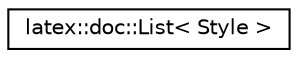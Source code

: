 digraph G
{
  edge [fontname="Helvetica",fontsize="10",labelfontname="Helvetica",labelfontsize="10"];
  node [fontname="Helvetica",fontsize="10",shape=record];
  rankdir="LR";
  Node1 [label="latex::doc::List\< Style \>",height=0.2,width=0.4,color="black", fillcolor="white", style="filled",URL="$classlatex_1_1doc_1_1List.html"];
}
